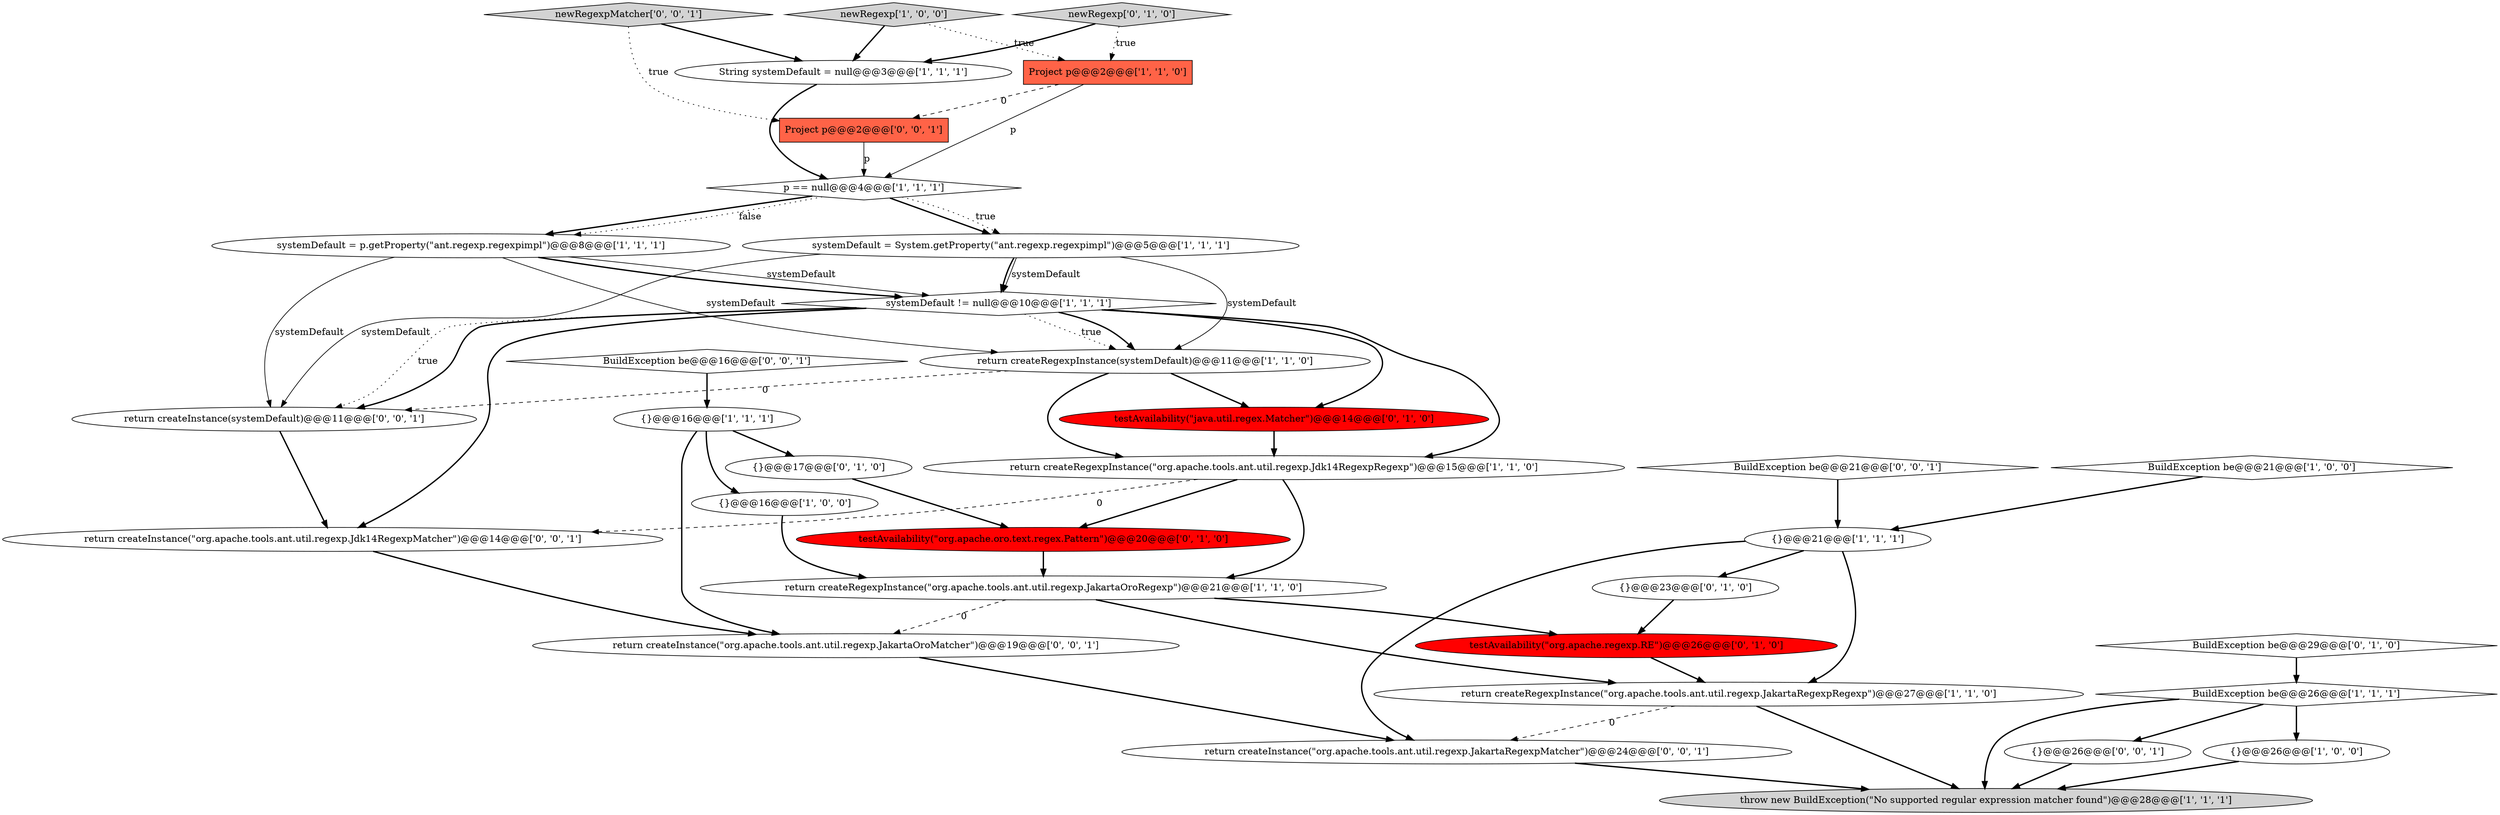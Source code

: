 digraph {
29 [style = filled, label = "return createInstance(\"org.apache.tools.ant.util.regexp.JakartaOroMatcher\")@@@19@@@['0', '0', '1']", fillcolor = white, shape = ellipse image = "AAA0AAABBB3BBB"];
3 [style = filled, label = "systemDefault = System.getProperty(\"ant.regexp.regexpimpl\")@@@5@@@['1', '1', '1']", fillcolor = white, shape = ellipse image = "AAA0AAABBB1BBB"];
20 [style = filled, label = "testAvailability(\"java.util.regex.Matcher\")@@@14@@@['0', '1', '0']", fillcolor = red, shape = ellipse image = "AAA1AAABBB2BBB"];
9 [style = filled, label = "p == null@@@4@@@['1', '1', '1']", fillcolor = white, shape = diamond image = "AAA0AAABBB1BBB"];
4 [style = filled, label = "{}@@@16@@@['1', '1', '1']", fillcolor = white, shape = ellipse image = "AAA0AAABBB1BBB"];
23 [style = filled, label = "BuildException be@@@29@@@['0', '1', '0']", fillcolor = white, shape = diamond image = "AAA0AAABBB2BBB"];
27 [style = filled, label = "return createInstance(systemDefault)@@@11@@@['0', '0', '1']", fillcolor = white, shape = ellipse image = "AAA0AAABBB3BBB"];
14 [style = filled, label = "return createRegexpInstance(\"org.apache.tools.ant.util.regexp.JakartaRegexpRegexp\")@@@27@@@['1', '1', '0']", fillcolor = white, shape = ellipse image = "AAA0AAABBB1BBB"];
32 [style = filled, label = "return createInstance(\"org.apache.tools.ant.util.regexp.Jdk14RegexpMatcher\")@@@14@@@['0', '0', '1']", fillcolor = white, shape = ellipse image = "AAA0AAABBB3BBB"];
25 [style = filled, label = "newRegexpMatcher['0', '0', '1']", fillcolor = lightgray, shape = diamond image = "AAA0AAABBB3BBB"];
28 [style = filled, label = "BuildException be@@@16@@@['0', '0', '1']", fillcolor = white, shape = diamond image = "AAA0AAABBB3BBB"];
6 [style = filled, label = "{}@@@21@@@['1', '1', '1']", fillcolor = white, shape = ellipse image = "AAA0AAABBB1BBB"];
16 [style = filled, label = "return createRegexpInstance(\"org.apache.tools.ant.util.regexp.Jdk14RegexpRegexp\")@@@15@@@['1', '1', '0']", fillcolor = white, shape = ellipse image = "AAA0AAABBB1BBB"];
15 [style = filled, label = "throw new BuildException(\"No supported regular expression matcher found\")@@@28@@@['1', '1', '1']", fillcolor = lightgray, shape = ellipse image = "AAA0AAABBB1BBB"];
7 [style = filled, label = "return createRegexpInstance(systemDefault)@@@11@@@['1', '1', '0']", fillcolor = white, shape = ellipse image = "AAA0AAABBB1BBB"];
22 [style = filled, label = "{}@@@17@@@['0', '1', '0']", fillcolor = white, shape = ellipse image = "AAA0AAABBB2BBB"];
30 [style = filled, label = "BuildException be@@@21@@@['0', '0', '1']", fillcolor = white, shape = diamond image = "AAA0AAABBB3BBB"];
11 [style = filled, label = "systemDefault != null@@@10@@@['1', '1', '1']", fillcolor = white, shape = diamond image = "AAA0AAABBB1BBB"];
19 [style = filled, label = "newRegexp['0', '1', '0']", fillcolor = lightgray, shape = diamond image = "AAA0AAABBB2BBB"];
8 [style = filled, label = "String systemDefault = null@@@3@@@['1', '1', '1']", fillcolor = white, shape = ellipse image = "AAA0AAABBB1BBB"];
1 [style = filled, label = "systemDefault = p.getProperty(\"ant.regexp.regexpimpl\")@@@8@@@['1', '1', '1']", fillcolor = white, shape = ellipse image = "AAA0AAABBB1BBB"];
10 [style = filled, label = "return createRegexpInstance(\"org.apache.tools.ant.util.regexp.JakartaOroRegexp\")@@@21@@@['1', '1', '0']", fillcolor = white, shape = ellipse image = "AAA0AAABBB1BBB"];
5 [style = filled, label = "BuildException be@@@21@@@['1', '0', '0']", fillcolor = white, shape = diamond image = "AAA0AAABBB1BBB"];
21 [style = filled, label = "{}@@@23@@@['0', '1', '0']", fillcolor = white, shape = ellipse image = "AAA0AAABBB2BBB"];
18 [style = filled, label = "testAvailability(\"org.apache.oro.text.regex.Pattern\")@@@20@@@['0', '1', '0']", fillcolor = red, shape = ellipse image = "AAA1AAABBB2BBB"];
0 [style = filled, label = "{}@@@16@@@['1', '0', '0']", fillcolor = white, shape = ellipse image = "AAA0AAABBB1BBB"];
26 [style = filled, label = "{}@@@26@@@['0', '0', '1']", fillcolor = white, shape = ellipse image = "AAA0AAABBB3BBB"];
17 [style = filled, label = "BuildException be@@@26@@@['1', '1', '1']", fillcolor = white, shape = diamond image = "AAA0AAABBB1BBB"];
33 [style = filled, label = "return createInstance(\"org.apache.tools.ant.util.regexp.JakartaRegexpMatcher\")@@@24@@@['0', '0', '1']", fillcolor = white, shape = ellipse image = "AAA0AAABBB3BBB"];
13 [style = filled, label = "Project p@@@2@@@['1', '1', '0']", fillcolor = tomato, shape = box image = "AAA0AAABBB1BBB"];
24 [style = filled, label = "testAvailability(\"org.apache.regexp.RE\")@@@26@@@['0', '1', '0']", fillcolor = red, shape = ellipse image = "AAA1AAABBB2BBB"];
31 [style = filled, label = "Project p@@@2@@@['0', '0', '1']", fillcolor = tomato, shape = box image = "AAA0AAABBB3BBB"];
2 [style = filled, label = "{}@@@26@@@['1', '0', '0']", fillcolor = white, shape = ellipse image = "AAA0AAABBB1BBB"];
12 [style = filled, label = "newRegexp['1', '0', '0']", fillcolor = lightgray, shape = diamond image = "AAA0AAABBB1BBB"];
3->11 [style = solid, label="systemDefault"];
11->16 [style = bold, label=""];
11->20 [style = bold, label=""];
1->7 [style = solid, label="systemDefault"];
11->7 [style = dotted, label="true"];
27->32 [style = bold, label=""];
16->18 [style = bold, label=""];
17->26 [style = bold, label=""];
16->32 [style = dashed, label="0"];
10->14 [style = bold, label=""];
16->10 [style = bold, label=""];
33->15 [style = bold, label=""];
25->31 [style = dotted, label="true"];
10->24 [style = bold, label=""];
6->21 [style = bold, label=""];
3->11 [style = bold, label=""];
1->11 [style = solid, label="systemDefault"];
11->32 [style = bold, label=""];
21->24 [style = bold, label=""];
4->29 [style = bold, label=""];
19->13 [style = dotted, label="true"];
7->20 [style = bold, label=""];
10->29 [style = dashed, label="0"];
30->6 [style = bold, label=""];
14->33 [style = dashed, label="0"];
19->8 [style = bold, label=""];
1->11 [style = bold, label=""];
4->0 [style = bold, label=""];
24->14 [style = bold, label=""];
7->27 [style = dashed, label="0"];
32->29 [style = bold, label=""];
6->14 [style = bold, label=""];
0->10 [style = bold, label=""];
22->18 [style = bold, label=""];
28->4 [style = bold, label=""];
29->33 [style = bold, label=""];
12->13 [style = dotted, label="true"];
20->16 [style = bold, label=""];
5->6 [style = bold, label=""];
17->2 [style = bold, label=""];
18->10 [style = bold, label=""];
11->27 [style = dotted, label="true"];
13->31 [style = dashed, label="0"];
12->8 [style = bold, label=""];
6->33 [style = bold, label=""];
7->16 [style = bold, label=""];
2->15 [style = bold, label=""];
26->15 [style = bold, label=""];
8->9 [style = bold, label=""];
17->15 [style = bold, label=""];
9->3 [style = bold, label=""];
23->17 [style = bold, label=""];
14->15 [style = bold, label=""];
25->8 [style = bold, label=""];
9->3 [style = dotted, label="true"];
9->1 [style = bold, label=""];
3->27 [style = solid, label="systemDefault"];
1->27 [style = solid, label="systemDefault"];
13->9 [style = solid, label="p"];
4->22 [style = bold, label=""];
11->7 [style = bold, label=""];
31->9 [style = solid, label="p"];
11->27 [style = bold, label=""];
3->7 [style = solid, label="systemDefault"];
9->1 [style = dotted, label="false"];
}
